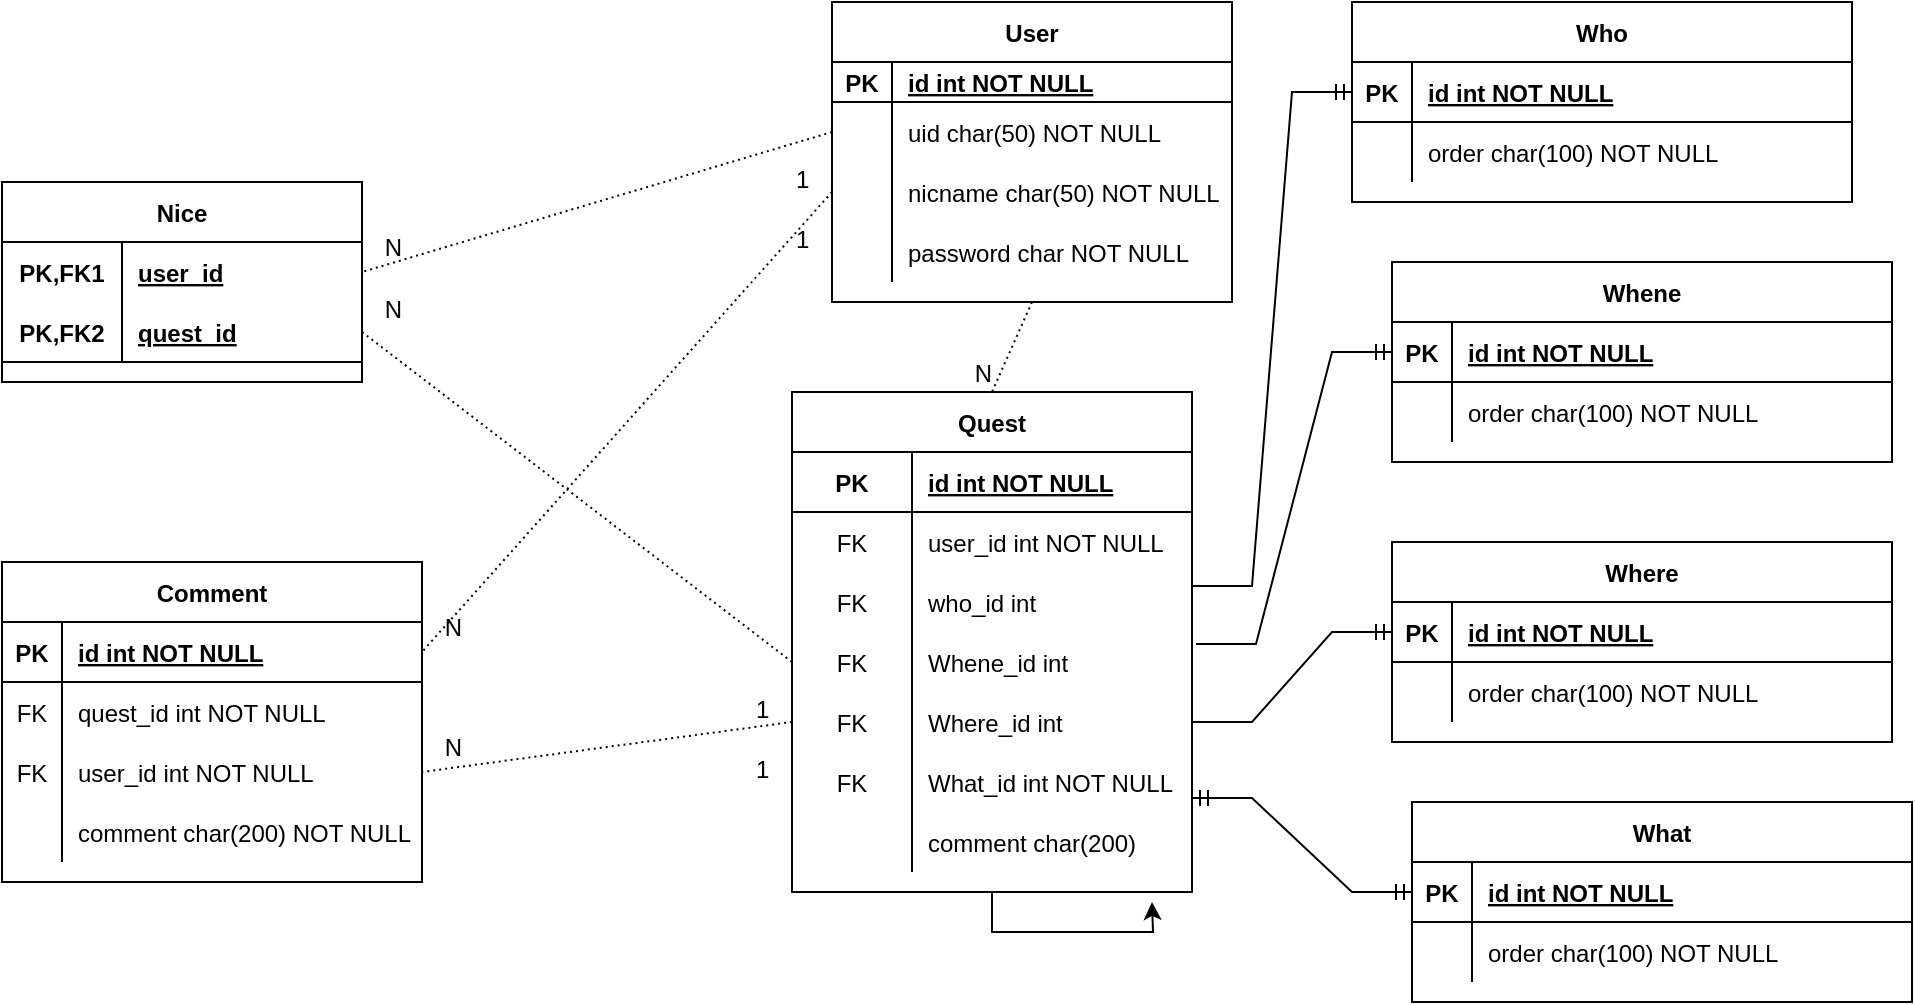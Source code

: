 <mxfile version="17.4.6" type="device"><diagram id="R2lEEEUBdFMjLlhIrx00" name="Page-1"><mxGraphModel dx="1910" dy="1292" grid="1" gridSize="10" guides="1" tooltips="1" connect="1" arrows="1" fold="1" page="1" pageScale="1" pageWidth="850" pageHeight="1100" math="0" shadow="0" extFonts="Permanent Marker^https://fonts.googleapis.com/css?family=Permanent+Marker"><root><mxCell id="0"/><mxCell id="1" parent="0"/><mxCell id="hiJHNLQZDuQ2BVNEtVB4-1" value="User" style="shape=table;startSize=30;container=1;collapsible=1;childLayout=tableLayout;fixedRows=1;rowLines=0;fontStyle=1;align=center;resizeLast=1;" vertex="1" parent="1"><mxGeometry x="120" y="60" width="200" height="150" as="geometry"/></mxCell><mxCell id="hiJHNLQZDuQ2BVNEtVB4-2" value="" style="shape=tableRow;horizontal=0;startSize=0;swimlaneHead=0;swimlaneBody=0;fillColor=none;collapsible=0;dropTarget=0;points=[[0,0.5],[1,0.5]];portConstraint=eastwest;top=0;left=0;right=0;bottom=1;" vertex="1" parent="hiJHNLQZDuQ2BVNEtVB4-1"><mxGeometry y="30" width="200" height="20" as="geometry"/></mxCell><mxCell id="hiJHNLQZDuQ2BVNEtVB4-3" value="PK" style="shape=partialRectangle;connectable=0;fillColor=none;top=0;left=0;bottom=0;right=0;fontStyle=1;overflow=hidden;" vertex="1" parent="hiJHNLQZDuQ2BVNEtVB4-2"><mxGeometry width="30" height="20" as="geometry"><mxRectangle width="30" height="20" as="alternateBounds"/></mxGeometry></mxCell><mxCell id="hiJHNLQZDuQ2BVNEtVB4-4" value="id int NOT NULL" style="shape=partialRectangle;connectable=0;fillColor=none;top=0;left=0;bottom=0;right=0;align=left;spacingLeft=6;fontStyle=5;overflow=hidden;" vertex="1" parent="hiJHNLQZDuQ2BVNEtVB4-2"><mxGeometry x="30" width="170" height="20" as="geometry"><mxRectangle width="170" height="20" as="alternateBounds"/></mxGeometry></mxCell><mxCell id="hiJHNLQZDuQ2BVNEtVB4-5" value="" style="shape=tableRow;horizontal=0;startSize=0;swimlaneHead=0;swimlaneBody=0;fillColor=none;collapsible=0;dropTarget=0;points=[[0,0.5],[1,0.5]];portConstraint=eastwest;top=0;left=0;right=0;bottom=0;" vertex="1" parent="hiJHNLQZDuQ2BVNEtVB4-1"><mxGeometry y="50" width="200" height="30" as="geometry"/></mxCell><mxCell id="hiJHNLQZDuQ2BVNEtVB4-6" value="" style="shape=partialRectangle;connectable=0;fillColor=none;top=0;left=0;bottom=0;right=0;editable=1;overflow=hidden;" vertex="1" parent="hiJHNLQZDuQ2BVNEtVB4-5"><mxGeometry width="30" height="30" as="geometry"><mxRectangle width="30" height="30" as="alternateBounds"/></mxGeometry></mxCell><mxCell id="hiJHNLQZDuQ2BVNEtVB4-7" value="uid char(50) NOT NULL" style="shape=partialRectangle;connectable=0;fillColor=none;top=0;left=0;bottom=0;right=0;align=left;spacingLeft=6;overflow=hidden;" vertex="1" parent="hiJHNLQZDuQ2BVNEtVB4-5"><mxGeometry x="30" width="170" height="30" as="geometry"><mxRectangle width="170" height="30" as="alternateBounds"/></mxGeometry></mxCell><mxCell id="hiJHNLQZDuQ2BVNEtVB4-8" value="" style="shape=tableRow;horizontal=0;startSize=0;swimlaneHead=0;swimlaneBody=0;fillColor=none;collapsible=0;dropTarget=0;points=[[0,0.5],[1,0.5]];portConstraint=eastwest;top=0;left=0;right=0;bottom=0;" vertex="1" parent="hiJHNLQZDuQ2BVNEtVB4-1"><mxGeometry y="80" width="200" height="30" as="geometry"/></mxCell><mxCell id="hiJHNLQZDuQ2BVNEtVB4-9" value="" style="shape=partialRectangle;connectable=0;fillColor=none;top=0;left=0;bottom=0;right=0;editable=1;overflow=hidden;" vertex="1" parent="hiJHNLQZDuQ2BVNEtVB4-8"><mxGeometry width="30" height="30" as="geometry"><mxRectangle width="30" height="30" as="alternateBounds"/></mxGeometry></mxCell><mxCell id="hiJHNLQZDuQ2BVNEtVB4-10" value="nicname char(50) NOT NULL" style="shape=partialRectangle;connectable=0;fillColor=none;top=0;left=0;bottom=0;right=0;align=left;spacingLeft=6;overflow=hidden;" vertex="1" parent="hiJHNLQZDuQ2BVNEtVB4-8"><mxGeometry x="30" width="170" height="30" as="geometry"><mxRectangle width="170" height="30" as="alternateBounds"/></mxGeometry></mxCell><mxCell id="hiJHNLQZDuQ2BVNEtVB4-11" value="" style="shape=tableRow;horizontal=0;startSize=0;swimlaneHead=0;swimlaneBody=0;fillColor=none;collapsible=0;dropTarget=0;points=[[0,0.5],[1,0.5]];portConstraint=eastwest;top=0;left=0;right=0;bottom=0;" vertex="1" parent="hiJHNLQZDuQ2BVNEtVB4-1"><mxGeometry y="110" width="200" height="30" as="geometry"/></mxCell><mxCell id="hiJHNLQZDuQ2BVNEtVB4-12" value="" style="shape=partialRectangle;connectable=0;fillColor=none;top=0;left=0;bottom=0;right=0;editable=1;overflow=hidden;" vertex="1" parent="hiJHNLQZDuQ2BVNEtVB4-11"><mxGeometry width="30" height="30" as="geometry"><mxRectangle width="30" height="30" as="alternateBounds"/></mxGeometry></mxCell><mxCell id="hiJHNLQZDuQ2BVNEtVB4-13" value="password char NOT NULL" style="shape=partialRectangle;connectable=0;fillColor=none;top=0;left=0;bottom=0;right=0;align=left;spacingLeft=6;overflow=hidden;" vertex="1" parent="hiJHNLQZDuQ2BVNEtVB4-11"><mxGeometry x="30" width="170" height="30" as="geometry"><mxRectangle width="170" height="30" as="alternateBounds"/></mxGeometry></mxCell><mxCell id="hiJHNLQZDuQ2BVNEtVB4-40" style="edgeStyle=orthogonalEdgeStyle;rounded=0;orthogonalLoop=1;jettySize=auto;html=1;exitX=0.5;exitY=1;exitDx=0;exitDy=0;" edge="1" parent="1" source="hiJHNLQZDuQ2BVNEtVB4-27" target="hiJHNLQZDuQ2BVNEtVB4-41"><mxGeometry relative="1" as="geometry"><mxPoint x="280" y="510" as="targetPoint"/></mxGeometry></mxCell><mxCell id="hiJHNLQZDuQ2BVNEtVB4-27" value="Quest" style="shape=table;startSize=30;container=1;collapsible=1;childLayout=tableLayout;fixedRows=1;rowLines=0;fontStyle=1;align=center;resizeLast=1;" vertex="1" parent="1"><mxGeometry x="100" y="255" width="200" height="250" as="geometry"/></mxCell><mxCell id="hiJHNLQZDuQ2BVNEtVB4-31" value="" style="shape=tableRow;horizontal=0;startSize=0;swimlaneHead=0;swimlaneBody=0;fillColor=none;collapsible=0;dropTarget=0;points=[[0,0.5],[1,0.5]];portConstraint=eastwest;top=0;left=0;right=0;bottom=1;" vertex="1" parent="hiJHNLQZDuQ2BVNEtVB4-27"><mxGeometry y="30" width="200" height="30" as="geometry"/></mxCell><mxCell id="hiJHNLQZDuQ2BVNEtVB4-32" value="PK" style="shape=partialRectangle;connectable=0;fillColor=none;top=0;left=0;bottom=0;right=0;fontStyle=1;overflow=hidden;" vertex="1" parent="hiJHNLQZDuQ2BVNEtVB4-31"><mxGeometry width="60" height="30" as="geometry"><mxRectangle width="60" height="30" as="alternateBounds"/></mxGeometry></mxCell><mxCell id="hiJHNLQZDuQ2BVNEtVB4-33" value="id int NOT NULL" style="shape=partialRectangle;connectable=0;fillColor=none;top=0;left=0;bottom=0;right=0;align=left;spacingLeft=6;fontStyle=5;overflow=hidden;" vertex="1" parent="hiJHNLQZDuQ2BVNEtVB4-31"><mxGeometry x="60" width="140" height="30" as="geometry"><mxRectangle width="140" height="30" as="alternateBounds"/></mxGeometry></mxCell><mxCell id="hiJHNLQZDuQ2BVNEtVB4-52" value="" style="shape=tableRow;horizontal=0;startSize=0;swimlaneHead=0;swimlaneBody=0;fillColor=none;collapsible=0;dropTarget=0;points=[[0,0.5],[1,0.5]];portConstraint=eastwest;top=0;left=0;right=0;bottom=0;" vertex="1" parent="hiJHNLQZDuQ2BVNEtVB4-27"><mxGeometry y="60" width="200" height="30" as="geometry"/></mxCell><mxCell id="hiJHNLQZDuQ2BVNEtVB4-53" value="FK" style="shape=partialRectangle;connectable=0;fillColor=none;top=0;left=0;bottom=0;right=0;fontStyle=0;overflow=hidden;" vertex="1" parent="hiJHNLQZDuQ2BVNEtVB4-52"><mxGeometry width="60" height="30" as="geometry"><mxRectangle width="60" height="30" as="alternateBounds"/></mxGeometry></mxCell><mxCell id="hiJHNLQZDuQ2BVNEtVB4-54" value="user_id int NOT NULL" style="shape=partialRectangle;connectable=0;fillColor=none;top=0;left=0;bottom=0;right=0;align=left;spacingLeft=6;fontStyle=0;overflow=hidden;" vertex="1" parent="hiJHNLQZDuQ2BVNEtVB4-52"><mxGeometry x="60" width="140" height="30" as="geometry"><mxRectangle width="140" height="30" as="alternateBounds"/></mxGeometry></mxCell><mxCell id="hiJHNLQZDuQ2BVNEtVB4-34" value="" style="shape=tableRow;horizontal=0;startSize=0;swimlaneHead=0;swimlaneBody=0;fillColor=none;collapsible=0;dropTarget=0;points=[[0,0.5],[1,0.5]];portConstraint=eastwest;top=0;left=0;right=0;bottom=0;" vertex="1" parent="hiJHNLQZDuQ2BVNEtVB4-27"><mxGeometry y="90" width="200" height="30" as="geometry"/></mxCell><mxCell id="hiJHNLQZDuQ2BVNEtVB4-35" value="FK" style="shape=partialRectangle;connectable=0;fillColor=none;top=0;left=0;bottom=0;right=0;editable=1;overflow=hidden;" vertex="1" parent="hiJHNLQZDuQ2BVNEtVB4-34"><mxGeometry width="60" height="30" as="geometry"><mxRectangle width="60" height="30" as="alternateBounds"/></mxGeometry></mxCell><mxCell id="hiJHNLQZDuQ2BVNEtVB4-36" value="who_id int" style="shape=partialRectangle;connectable=0;fillColor=none;top=0;left=0;bottom=0;right=0;align=left;spacingLeft=6;overflow=hidden;" vertex="1" parent="hiJHNLQZDuQ2BVNEtVB4-34"><mxGeometry x="60" width="140" height="30" as="geometry"><mxRectangle width="140" height="30" as="alternateBounds"/></mxGeometry></mxCell><mxCell id="hiJHNLQZDuQ2BVNEtVB4-37" value="" style="shape=tableRow;horizontal=0;startSize=0;swimlaneHead=0;swimlaneBody=0;fillColor=none;collapsible=0;dropTarget=0;points=[[0,0.5],[1,0.5]];portConstraint=eastwest;top=0;left=0;right=0;bottom=0;" vertex="1" parent="hiJHNLQZDuQ2BVNEtVB4-27"><mxGeometry y="120" width="200" height="30" as="geometry"/></mxCell><mxCell id="hiJHNLQZDuQ2BVNEtVB4-38" value="FK" style="shape=partialRectangle;connectable=0;fillColor=none;top=0;left=0;bottom=0;right=0;editable=1;overflow=hidden;" vertex="1" parent="hiJHNLQZDuQ2BVNEtVB4-37"><mxGeometry width="60" height="30" as="geometry"><mxRectangle width="60" height="30" as="alternateBounds"/></mxGeometry></mxCell><mxCell id="hiJHNLQZDuQ2BVNEtVB4-39" value="Whene_id int " style="shape=partialRectangle;connectable=0;fillColor=none;top=0;left=0;bottom=0;right=0;align=left;spacingLeft=6;overflow=hidden;" vertex="1" parent="hiJHNLQZDuQ2BVNEtVB4-37"><mxGeometry x="60" width="140" height="30" as="geometry"><mxRectangle width="140" height="30" as="alternateBounds"/></mxGeometry></mxCell><mxCell id="hiJHNLQZDuQ2BVNEtVB4-42" value="" style="shape=tableRow;horizontal=0;startSize=0;swimlaneHead=0;swimlaneBody=0;fillColor=none;collapsible=0;dropTarget=0;points=[[0,0.5],[1,0.5]];portConstraint=eastwest;top=0;left=0;right=0;bottom=0;" vertex="1" parent="hiJHNLQZDuQ2BVNEtVB4-27"><mxGeometry y="150" width="200" height="30" as="geometry"/></mxCell><mxCell id="hiJHNLQZDuQ2BVNEtVB4-43" value="FK" style="shape=partialRectangle;connectable=0;fillColor=none;top=0;left=0;bottom=0;right=0;fontStyle=0;overflow=hidden;" vertex="1" parent="hiJHNLQZDuQ2BVNEtVB4-42"><mxGeometry width="60" height="30" as="geometry"><mxRectangle width="60" height="30" as="alternateBounds"/></mxGeometry></mxCell><mxCell id="hiJHNLQZDuQ2BVNEtVB4-44" value="Where_id int" style="shape=partialRectangle;connectable=0;fillColor=none;top=0;left=0;bottom=0;right=0;align=left;spacingLeft=6;fontStyle=0;overflow=hidden;" vertex="1" parent="hiJHNLQZDuQ2BVNEtVB4-42"><mxGeometry x="60" width="140" height="30" as="geometry"><mxRectangle width="140" height="30" as="alternateBounds"/></mxGeometry></mxCell><mxCell id="hiJHNLQZDuQ2BVNEtVB4-46" value="" style="shape=tableRow;horizontal=0;startSize=0;swimlaneHead=0;swimlaneBody=0;fillColor=none;collapsible=0;dropTarget=0;points=[[0,0.5],[1,0.5]];portConstraint=eastwest;top=0;left=0;right=0;bottom=0;" vertex="1" parent="hiJHNLQZDuQ2BVNEtVB4-27"><mxGeometry y="180" width="200" height="30" as="geometry"/></mxCell><mxCell id="hiJHNLQZDuQ2BVNEtVB4-47" value="FK" style="shape=partialRectangle;connectable=0;fillColor=none;top=0;left=0;bottom=0;right=0;fontStyle=0;overflow=hidden;" vertex="1" parent="hiJHNLQZDuQ2BVNEtVB4-46"><mxGeometry width="60" height="30" as="geometry"><mxRectangle width="60" height="30" as="alternateBounds"/></mxGeometry></mxCell><mxCell id="hiJHNLQZDuQ2BVNEtVB4-48" value="What_id int NOT NULL" style="shape=partialRectangle;connectable=0;fillColor=none;top=0;left=0;bottom=0;right=0;align=left;spacingLeft=6;fontStyle=0;overflow=hidden;" vertex="1" parent="hiJHNLQZDuQ2BVNEtVB4-46"><mxGeometry x="60" width="140" height="30" as="geometry"><mxRectangle width="140" height="30" as="alternateBounds"/></mxGeometry></mxCell><mxCell id="hiJHNLQZDuQ2BVNEtVB4-49" value="" style="shape=tableRow;horizontal=0;startSize=0;swimlaneHead=0;swimlaneBody=0;fillColor=none;collapsible=0;dropTarget=0;points=[[0,0.5],[1,0.5]];portConstraint=eastwest;top=0;left=0;right=0;bottom=0;" vertex="1" parent="hiJHNLQZDuQ2BVNEtVB4-27"><mxGeometry y="210" width="200" height="30" as="geometry"/></mxCell><mxCell id="hiJHNLQZDuQ2BVNEtVB4-50" value="" style="shape=partialRectangle;connectable=0;fillColor=none;top=0;left=0;bottom=0;right=0;fontStyle=0;overflow=hidden;" vertex="1" parent="hiJHNLQZDuQ2BVNEtVB4-49"><mxGeometry width="60" height="30" as="geometry"><mxRectangle width="60" height="30" as="alternateBounds"/></mxGeometry></mxCell><mxCell id="hiJHNLQZDuQ2BVNEtVB4-51" value="comment char(200)" style="shape=partialRectangle;connectable=0;fillColor=none;top=0;left=0;bottom=0;right=0;align=left;spacingLeft=6;fontStyle=0;overflow=hidden;" vertex="1" parent="hiJHNLQZDuQ2BVNEtVB4-49"><mxGeometry x="60" width="140" height="30" as="geometry"><mxRectangle width="140" height="30" as="alternateBounds"/></mxGeometry></mxCell><mxCell id="hiJHNLQZDuQ2BVNEtVB4-55" value="Who" style="shape=table;startSize=30;container=1;collapsible=1;childLayout=tableLayout;fixedRows=1;rowLines=0;fontStyle=1;align=center;resizeLast=1;" vertex="1" parent="1"><mxGeometry x="380" y="60" width="250" height="100" as="geometry"/></mxCell><mxCell id="hiJHNLQZDuQ2BVNEtVB4-56" value="" style="shape=partialRectangle;collapsible=0;dropTarget=0;pointerEvents=0;fillColor=none;points=[[0,0.5],[1,0.5]];portConstraint=eastwest;top=0;left=0;right=0;bottom=1;" vertex="1" parent="hiJHNLQZDuQ2BVNEtVB4-55"><mxGeometry y="30" width="250" height="30" as="geometry"/></mxCell><mxCell id="hiJHNLQZDuQ2BVNEtVB4-57" value="PK" style="shape=partialRectangle;overflow=hidden;connectable=0;fillColor=none;top=0;left=0;bottom=0;right=0;fontStyle=1;" vertex="1" parent="hiJHNLQZDuQ2BVNEtVB4-56"><mxGeometry width="30" height="30" as="geometry"><mxRectangle width="30" height="30" as="alternateBounds"/></mxGeometry></mxCell><mxCell id="hiJHNLQZDuQ2BVNEtVB4-58" value="id int NOT NULL " style="shape=partialRectangle;overflow=hidden;connectable=0;fillColor=none;top=0;left=0;bottom=0;right=0;align=left;spacingLeft=6;fontStyle=5;" vertex="1" parent="hiJHNLQZDuQ2BVNEtVB4-56"><mxGeometry x="30" width="220" height="30" as="geometry"><mxRectangle width="220" height="30" as="alternateBounds"/></mxGeometry></mxCell><mxCell id="hiJHNLQZDuQ2BVNEtVB4-59" value="" style="shape=partialRectangle;collapsible=0;dropTarget=0;pointerEvents=0;fillColor=none;points=[[0,0.5],[1,0.5]];portConstraint=eastwest;top=0;left=0;right=0;bottom=0;" vertex="1" parent="hiJHNLQZDuQ2BVNEtVB4-55"><mxGeometry y="60" width="250" height="30" as="geometry"/></mxCell><mxCell id="hiJHNLQZDuQ2BVNEtVB4-60" value="" style="shape=partialRectangle;overflow=hidden;connectable=0;fillColor=none;top=0;left=0;bottom=0;right=0;" vertex="1" parent="hiJHNLQZDuQ2BVNEtVB4-59"><mxGeometry width="30" height="30" as="geometry"><mxRectangle width="30" height="30" as="alternateBounds"/></mxGeometry></mxCell><mxCell id="hiJHNLQZDuQ2BVNEtVB4-61" value="order char(100) NOT NULL" style="shape=partialRectangle;overflow=hidden;connectable=0;fillColor=none;top=0;left=0;bottom=0;right=0;align=left;spacingLeft=6;" vertex="1" parent="hiJHNLQZDuQ2BVNEtVB4-59"><mxGeometry x="30" width="220" height="30" as="geometry"><mxRectangle width="220" height="30" as="alternateBounds"/></mxGeometry></mxCell><mxCell id="hiJHNLQZDuQ2BVNEtVB4-62" value="Whene" style="shape=table;startSize=30;container=1;collapsible=1;childLayout=tableLayout;fixedRows=1;rowLines=0;fontStyle=1;align=center;resizeLast=1;" vertex="1" parent="1"><mxGeometry x="400" y="190" width="250" height="100" as="geometry"/></mxCell><mxCell id="hiJHNLQZDuQ2BVNEtVB4-63" value="" style="shape=partialRectangle;collapsible=0;dropTarget=0;pointerEvents=0;fillColor=none;points=[[0,0.5],[1,0.5]];portConstraint=eastwest;top=0;left=0;right=0;bottom=1;" vertex="1" parent="hiJHNLQZDuQ2BVNEtVB4-62"><mxGeometry y="30" width="250" height="30" as="geometry"/></mxCell><mxCell id="hiJHNLQZDuQ2BVNEtVB4-64" value="PK" style="shape=partialRectangle;overflow=hidden;connectable=0;fillColor=none;top=0;left=0;bottom=0;right=0;fontStyle=1;" vertex="1" parent="hiJHNLQZDuQ2BVNEtVB4-63"><mxGeometry width="30" height="30" as="geometry"><mxRectangle width="30" height="30" as="alternateBounds"/></mxGeometry></mxCell><mxCell id="hiJHNLQZDuQ2BVNEtVB4-65" value="id int NOT NULL " style="shape=partialRectangle;overflow=hidden;connectable=0;fillColor=none;top=0;left=0;bottom=0;right=0;align=left;spacingLeft=6;fontStyle=5;" vertex="1" parent="hiJHNLQZDuQ2BVNEtVB4-63"><mxGeometry x="30" width="220" height="30" as="geometry"><mxRectangle width="220" height="30" as="alternateBounds"/></mxGeometry></mxCell><mxCell id="hiJHNLQZDuQ2BVNEtVB4-66" value="" style="shape=partialRectangle;collapsible=0;dropTarget=0;pointerEvents=0;fillColor=none;points=[[0,0.5],[1,0.5]];portConstraint=eastwest;top=0;left=0;right=0;bottom=0;" vertex="1" parent="hiJHNLQZDuQ2BVNEtVB4-62"><mxGeometry y="60" width="250" height="30" as="geometry"/></mxCell><mxCell id="hiJHNLQZDuQ2BVNEtVB4-67" value="" style="shape=partialRectangle;overflow=hidden;connectable=0;fillColor=none;top=0;left=0;bottom=0;right=0;" vertex="1" parent="hiJHNLQZDuQ2BVNEtVB4-66"><mxGeometry width="30" height="30" as="geometry"><mxRectangle width="30" height="30" as="alternateBounds"/></mxGeometry></mxCell><mxCell id="hiJHNLQZDuQ2BVNEtVB4-68" value="order char(100) NOT NULL" style="shape=partialRectangle;overflow=hidden;connectable=0;fillColor=none;top=0;left=0;bottom=0;right=0;align=left;spacingLeft=6;" vertex="1" parent="hiJHNLQZDuQ2BVNEtVB4-66"><mxGeometry x="30" width="220" height="30" as="geometry"><mxRectangle width="220" height="30" as="alternateBounds"/></mxGeometry></mxCell><mxCell id="hiJHNLQZDuQ2BVNEtVB4-69" value="Where" style="shape=table;startSize=30;container=1;collapsible=1;childLayout=tableLayout;fixedRows=1;rowLines=0;fontStyle=1;align=center;resizeLast=1;" vertex="1" parent="1"><mxGeometry x="400" y="330" width="250" height="100" as="geometry"/></mxCell><mxCell id="hiJHNLQZDuQ2BVNEtVB4-70" value="" style="shape=partialRectangle;collapsible=0;dropTarget=0;pointerEvents=0;fillColor=none;points=[[0,0.5],[1,0.5]];portConstraint=eastwest;top=0;left=0;right=0;bottom=1;" vertex="1" parent="hiJHNLQZDuQ2BVNEtVB4-69"><mxGeometry y="30" width="250" height="30" as="geometry"/></mxCell><mxCell id="hiJHNLQZDuQ2BVNEtVB4-71" value="PK" style="shape=partialRectangle;overflow=hidden;connectable=0;fillColor=none;top=0;left=0;bottom=0;right=0;fontStyle=1;" vertex="1" parent="hiJHNLQZDuQ2BVNEtVB4-70"><mxGeometry width="30" height="30" as="geometry"><mxRectangle width="30" height="30" as="alternateBounds"/></mxGeometry></mxCell><mxCell id="hiJHNLQZDuQ2BVNEtVB4-72" value="id int NOT NULL " style="shape=partialRectangle;overflow=hidden;connectable=0;fillColor=none;top=0;left=0;bottom=0;right=0;align=left;spacingLeft=6;fontStyle=5;" vertex="1" parent="hiJHNLQZDuQ2BVNEtVB4-70"><mxGeometry x="30" width="220" height="30" as="geometry"><mxRectangle width="220" height="30" as="alternateBounds"/></mxGeometry></mxCell><mxCell id="hiJHNLQZDuQ2BVNEtVB4-73" value="" style="shape=partialRectangle;collapsible=0;dropTarget=0;pointerEvents=0;fillColor=none;points=[[0,0.5],[1,0.5]];portConstraint=eastwest;top=0;left=0;right=0;bottom=0;" vertex="1" parent="hiJHNLQZDuQ2BVNEtVB4-69"><mxGeometry y="60" width="250" height="30" as="geometry"/></mxCell><mxCell id="hiJHNLQZDuQ2BVNEtVB4-74" value="" style="shape=partialRectangle;overflow=hidden;connectable=0;fillColor=none;top=0;left=0;bottom=0;right=0;" vertex="1" parent="hiJHNLQZDuQ2BVNEtVB4-73"><mxGeometry width="30" height="30" as="geometry"><mxRectangle width="30" height="30" as="alternateBounds"/></mxGeometry></mxCell><mxCell id="hiJHNLQZDuQ2BVNEtVB4-75" value="order char(100) NOT NULL" style="shape=partialRectangle;overflow=hidden;connectable=0;fillColor=none;top=0;left=0;bottom=0;right=0;align=left;spacingLeft=6;" vertex="1" parent="hiJHNLQZDuQ2BVNEtVB4-73"><mxGeometry x="30" width="220" height="30" as="geometry"><mxRectangle width="220" height="30" as="alternateBounds"/></mxGeometry></mxCell><mxCell id="hiJHNLQZDuQ2BVNEtVB4-76" value="What" style="shape=table;startSize=30;container=1;collapsible=1;childLayout=tableLayout;fixedRows=1;rowLines=0;fontStyle=1;align=center;resizeLast=1;" vertex="1" parent="1"><mxGeometry x="410" y="460" width="250" height="100" as="geometry"/></mxCell><mxCell id="hiJHNLQZDuQ2BVNEtVB4-77" value="" style="shape=partialRectangle;collapsible=0;dropTarget=0;pointerEvents=0;fillColor=none;points=[[0,0.5],[1,0.5]];portConstraint=eastwest;top=0;left=0;right=0;bottom=1;" vertex="1" parent="hiJHNLQZDuQ2BVNEtVB4-76"><mxGeometry y="30" width="250" height="30" as="geometry"/></mxCell><mxCell id="hiJHNLQZDuQ2BVNEtVB4-78" value="PK" style="shape=partialRectangle;overflow=hidden;connectable=0;fillColor=none;top=0;left=0;bottom=0;right=0;fontStyle=1;" vertex="1" parent="hiJHNLQZDuQ2BVNEtVB4-77"><mxGeometry width="30" height="30" as="geometry"><mxRectangle width="30" height="30" as="alternateBounds"/></mxGeometry></mxCell><mxCell id="hiJHNLQZDuQ2BVNEtVB4-79" value="id int NOT NULL " style="shape=partialRectangle;overflow=hidden;connectable=0;fillColor=none;top=0;left=0;bottom=0;right=0;align=left;spacingLeft=6;fontStyle=5;" vertex="1" parent="hiJHNLQZDuQ2BVNEtVB4-77"><mxGeometry x="30" width="220" height="30" as="geometry"><mxRectangle width="220" height="30" as="alternateBounds"/></mxGeometry></mxCell><mxCell id="hiJHNLQZDuQ2BVNEtVB4-80" value="" style="shape=partialRectangle;collapsible=0;dropTarget=0;pointerEvents=0;fillColor=none;points=[[0,0.5],[1,0.5]];portConstraint=eastwest;top=0;left=0;right=0;bottom=0;" vertex="1" parent="hiJHNLQZDuQ2BVNEtVB4-76"><mxGeometry y="60" width="250" height="30" as="geometry"/></mxCell><mxCell id="hiJHNLQZDuQ2BVNEtVB4-81" value="" style="shape=partialRectangle;overflow=hidden;connectable=0;fillColor=none;top=0;left=0;bottom=0;right=0;" vertex="1" parent="hiJHNLQZDuQ2BVNEtVB4-80"><mxGeometry width="30" height="30" as="geometry"><mxRectangle width="30" height="30" as="alternateBounds"/></mxGeometry></mxCell><mxCell id="hiJHNLQZDuQ2BVNEtVB4-82" value="order char(100) NOT NULL" style="shape=partialRectangle;overflow=hidden;connectable=0;fillColor=none;top=0;left=0;bottom=0;right=0;align=left;spacingLeft=6;" vertex="1" parent="hiJHNLQZDuQ2BVNEtVB4-80"><mxGeometry x="30" width="220" height="30" as="geometry"><mxRectangle width="220" height="30" as="alternateBounds"/></mxGeometry></mxCell><mxCell id="hiJHNLQZDuQ2BVNEtVB4-86" value="" style="edgeStyle=entityRelationEdgeStyle;fontSize=12;html=1;endArrow=ERmandOne;rounded=0;exitX=1;exitY=0.5;exitDx=0;exitDy=0;" edge="1" parent="1" source="hiJHNLQZDuQ2BVNEtVB4-42" target="hiJHNLQZDuQ2BVNEtVB4-70"><mxGeometry width="100" height="100" relative="1" as="geometry"><mxPoint x="340" y="420" as="sourcePoint"/><mxPoint x="440" y="320" as="targetPoint"/></mxGeometry></mxCell><mxCell id="hiJHNLQZDuQ2BVNEtVB4-87" value="" style="edgeStyle=entityRelationEdgeStyle;fontSize=12;html=1;endArrow=ERmandOne;rounded=0;exitX=1.01;exitY=0.2;exitDx=0;exitDy=0;entryX=0;entryY=0.5;entryDx=0;entryDy=0;exitPerimeter=0;" edge="1" parent="1" source="hiJHNLQZDuQ2BVNEtVB4-37" target="hiJHNLQZDuQ2BVNEtVB4-63"><mxGeometry width="100" height="100" relative="1" as="geometry"><mxPoint x="330" y="455" as="sourcePoint"/><mxPoint x="410" y="385" as="targetPoint"/></mxGeometry></mxCell><mxCell id="hiJHNLQZDuQ2BVNEtVB4-88" value="" style="edgeStyle=entityRelationEdgeStyle;fontSize=12;html=1;endArrow=ERmandOne;rounded=0;exitX=1;exitY=0.233;exitDx=0;exitDy=0;exitPerimeter=0;" edge="1" parent="1" source="hiJHNLQZDuQ2BVNEtVB4-34" target="hiJHNLQZDuQ2BVNEtVB4-56"><mxGeometry width="100" height="100" relative="1" as="geometry"><mxPoint x="310" y="350" as="sourcePoint"/><mxPoint x="390" y="280" as="targetPoint"/></mxGeometry></mxCell><mxCell id="hiJHNLQZDuQ2BVNEtVB4-89" value="" style="edgeStyle=entityRelationEdgeStyle;fontSize=12;html=1;endArrow=ERmandOne;startArrow=ERmandOne;rounded=0;exitX=1;exitY=0.767;exitDx=0;exitDy=0;exitPerimeter=0;" edge="1" parent="1" source="hiJHNLQZDuQ2BVNEtVB4-46" target="hiJHNLQZDuQ2BVNEtVB4-77"><mxGeometry width="100" height="100" relative="1" as="geometry"><mxPoint x="310" y="630" as="sourcePoint"/><mxPoint x="410" y="530" as="targetPoint"/></mxGeometry></mxCell><mxCell id="hiJHNLQZDuQ2BVNEtVB4-93" value="" style="endArrow=none;html=1;rounded=0;dashed=1;dashPattern=1 2;exitX=0.5;exitY=1;exitDx=0;exitDy=0;entryX=0.5;entryY=0;entryDx=0;entryDy=0;" edge="1" parent="1" source="hiJHNLQZDuQ2BVNEtVB4-1" target="hiJHNLQZDuQ2BVNEtVB4-27"><mxGeometry relative="1" as="geometry"><mxPoint x="310" y="370" as="sourcePoint"/><mxPoint x="470" y="370" as="targetPoint"/></mxGeometry></mxCell><mxCell id="hiJHNLQZDuQ2BVNEtVB4-94" value="N" style="resizable=0;html=1;align=right;verticalAlign=bottom;" connectable="0" vertex="1" parent="hiJHNLQZDuQ2BVNEtVB4-93"><mxGeometry x="1" relative="1" as="geometry"/></mxCell><mxCell id="hiJHNLQZDuQ2BVNEtVB4-95" value="Comment" style="shape=table;startSize=30;container=1;collapsible=1;childLayout=tableLayout;fixedRows=1;rowLines=0;fontStyle=1;align=center;resizeLast=1;" vertex="1" parent="1"><mxGeometry x="-295" y="340" width="210" height="160" as="geometry"/></mxCell><mxCell id="hiJHNLQZDuQ2BVNEtVB4-96" value="" style="shape=tableRow;horizontal=0;startSize=0;swimlaneHead=0;swimlaneBody=0;fillColor=none;collapsible=0;dropTarget=0;points=[[0,0.5],[1,0.5]];portConstraint=eastwest;top=0;left=0;right=0;bottom=1;" vertex="1" parent="hiJHNLQZDuQ2BVNEtVB4-95"><mxGeometry y="30" width="210" height="30" as="geometry"/></mxCell><mxCell id="hiJHNLQZDuQ2BVNEtVB4-97" value="PK" style="shape=partialRectangle;connectable=0;fillColor=none;top=0;left=0;bottom=0;right=0;fontStyle=1;overflow=hidden;" vertex="1" parent="hiJHNLQZDuQ2BVNEtVB4-96"><mxGeometry width="30" height="30" as="geometry"><mxRectangle width="30" height="30" as="alternateBounds"/></mxGeometry></mxCell><mxCell id="hiJHNLQZDuQ2BVNEtVB4-98" value="id int NOT NULL" style="shape=partialRectangle;connectable=0;fillColor=none;top=0;left=0;bottom=0;right=0;align=left;spacingLeft=6;fontStyle=5;overflow=hidden;" vertex="1" parent="hiJHNLQZDuQ2BVNEtVB4-96"><mxGeometry x="30" width="180" height="30" as="geometry"><mxRectangle width="180" height="30" as="alternateBounds"/></mxGeometry></mxCell><mxCell id="hiJHNLQZDuQ2BVNEtVB4-99" value="" style="shape=tableRow;horizontal=0;startSize=0;swimlaneHead=0;swimlaneBody=0;fillColor=none;collapsible=0;dropTarget=0;points=[[0,0.5],[1,0.5]];portConstraint=eastwest;top=0;left=0;right=0;bottom=0;" vertex="1" parent="hiJHNLQZDuQ2BVNEtVB4-95"><mxGeometry y="60" width="210" height="30" as="geometry"/></mxCell><mxCell id="hiJHNLQZDuQ2BVNEtVB4-100" value="FK" style="shape=partialRectangle;connectable=0;fillColor=none;top=0;left=0;bottom=0;right=0;editable=1;overflow=hidden;" vertex="1" parent="hiJHNLQZDuQ2BVNEtVB4-99"><mxGeometry width="30" height="30" as="geometry"><mxRectangle width="30" height="30" as="alternateBounds"/></mxGeometry></mxCell><mxCell id="hiJHNLQZDuQ2BVNEtVB4-101" value="quest_id int NOT NULL" style="shape=partialRectangle;connectable=0;fillColor=none;top=0;left=0;bottom=0;right=0;align=left;spacingLeft=6;overflow=hidden;" vertex="1" parent="hiJHNLQZDuQ2BVNEtVB4-99"><mxGeometry x="30" width="180" height="30" as="geometry"><mxRectangle width="180" height="30" as="alternateBounds"/></mxGeometry></mxCell><mxCell id="hiJHNLQZDuQ2BVNEtVB4-102" value="" style="shape=tableRow;horizontal=0;startSize=0;swimlaneHead=0;swimlaneBody=0;fillColor=none;collapsible=0;dropTarget=0;points=[[0,0.5],[1,0.5]];portConstraint=eastwest;top=0;left=0;right=0;bottom=0;" vertex="1" parent="hiJHNLQZDuQ2BVNEtVB4-95"><mxGeometry y="90" width="210" height="30" as="geometry"/></mxCell><mxCell id="hiJHNLQZDuQ2BVNEtVB4-103" value="FK" style="shape=partialRectangle;connectable=0;fillColor=none;top=0;left=0;bottom=0;right=0;editable=1;overflow=hidden;" vertex="1" parent="hiJHNLQZDuQ2BVNEtVB4-102"><mxGeometry width="30" height="30" as="geometry"><mxRectangle width="30" height="30" as="alternateBounds"/></mxGeometry></mxCell><mxCell id="hiJHNLQZDuQ2BVNEtVB4-104" value="user_id int NOT NULL" style="shape=partialRectangle;connectable=0;fillColor=none;top=0;left=0;bottom=0;right=0;align=left;spacingLeft=6;overflow=hidden;" vertex="1" parent="hiJHNLQZDuQ2BVNEtVB4-102"><mxGeometry x="30" width="180" height="30" as="geometry"><mxRectangle width="180" height="30" as="alternateBounds"/></mxGeometry></mxCell><mxCell id="hiJHNLQZDuQ2BVNEtVB4-105" value="" style="shape=tableRow;horizontal=0;startSize=0;swimlaneHead=0;swimlaneBody=0;fillColor=none;collapsible=0;dropTarget=0;points=[[0,0.5],[1,0.5]];portConstraint=eastwest;top=0;left=0;right=0;bottom=0;" vertex="1" parent="hiJHNLQZDuQ2BVNEtVB4-95"><mxGeometry y="120" width="210" height="30" as="geometry"/></mxCell><mxCell id="hiJHNLQZDuQ2BVNEtVB4-106" value="" style="shape=partialRectangle;connectable=0;fillColor=none;top=0;left=0;bottom=0;right=0;editable=1;overflow=hidden;" vertex="1" parent="hiJHNLQZDuQ2BVNEtVB4-105"><mxGeometry width="30" height="30" as="geometry"><mxRectangle width="30" height="30" as="alternateBounds"/></mxGeometry></mxCell><mxCell id="hiJHNLQZDuQ2BVNEtVB4-107" value="comment char(200) NOT NULL" style="shape=partialRectangle;connectable=0;fillColor=none;top=0;left=0;bottom=0;right=0;align=left;spacingLeft=6;overflow=hidden;" vertex="1" parent="hiJHNLQZDuQ2BVNEtVB4-105"><mxGeometry x="30" width="180" height="30" as="geometry"><mxRectangle width="180" height="30" as="alternateBounds"/></mxGeometry></mxCell><mxCell id="hiJHNLQZDuQ2BVNEtVB4-108" value="" style="endArrow=none;html=1;rounded=0;dashed=1;dashPattern=1 2;exitX=0;exitY=0.5;exitDx=0;exitDy=0;entryX=1;entryY=0.5;entryDx=0;entryDy=0;" edge="1" parent="1" source="hiJHNLQZDuQ2BVNEtVB4-42" target="hiJHNLQZDuQ2BVNEtVB4-102"><mxGeometry relative="1" as="geometry"><mxPoint x="20" y="538" as="sourcePoint"/><mxPoint x="-140" y="563" as="targetPoint"/></mxGeometry></mxCell><mxCell id="hiJHNLQZDuQ2BVNEtVB4-109" value="1" style="resizable=0;html=1;align=left;verticalAlign=bottom;" connectable="0" vertex="1" parent="hiJHNLQZDuQ2BVNEtVB4-108"><mxGeometry x="-1" relative="1" as="geometry"><mxPoint x="-20" y="32" as="offset"/></mxGeometry></mxCell><mxCell id="hiJHNLQZDuQ2BVNEtVB4-110" value="N" style="resizable=0;html=1;align=right;verticalAlign=bottom;" connectable="0" vertex="1" parent="hiJHNLQZDuQ2BVNEtVB4-108"><mxGeometry x="1" relative="1" as="geometry"><mxPoint x="20" y="-3" as="offset"/></mxGeometry></mxCell><mxCell id="hiJHNLQZDuQ2BVNEtVB4-111" value="" style="endArrow=none;html=1;rounded=0;dashed=1;dashPattern=1 2;exitX=0;exitY=0.5;exitDx=0;exitDy=0;entryX=1;entryY=0.5;entryDx=0;entryDy=0;" edge="1" parent="1" source="hiJHNLQZDuQ2BVNEtVB4-8" target="hiJHNLQZDuQ2BVNEtVB4-96"><mxGeometry relative="1" as="geometry"><mxPoint x="50" y="210" as="sourcePoint"/><mxPoint x="-110" y="235" as="targetPoint"/></mxGeometry></mxCell><mxCell id="hiJHNLQZDuQ2BVNEtVB4-112" value="1" style="resizable=0;html=1;align=left;verticalAlign=bottom;" connectable="0" vertex="1" parent="hiJHNLQZDuQ2BVNEtVB4-111"><mxGeometry x="-1" relative="1" as="geometry"><mxPoint x="-20" y="32" as="offset"/></mxGeometry></mxCell><mxCell id="hiJHNLQZDuQ2BVNEtVB4-113" value="N" style="resizable=0;html=1;align=right;verticalAlign=bottom;" connectable="0" vertex="1" parent="hiJHNLQZDuQ2BVNEtVB4-111"><mxGeometry x="1" relative="1" as="geometry"><mxPoint x="20" y="-3" as="offset"/></mxGeometry></mxCell><mxCell id="hiJHNLQZDuQ2BVNEtVB4-114" value="Nice" style="shape=table;startSize=30;container=1;collapsible=1;childLayout=tableLayout;fixedRows=1;rowLines=0;fontStyle=1;align=center;resizeLast=1;" vertex="1" parent="1"><mxGeometry x="-295" y="150" width="180" height="100" as="geometry"/></mxCell><mxCell id="hiJHNLQZDuQ2BVNEtVB4-115" value="" style="shape=tableRow;horizontal=0;startSize=0;swimlaneHead=0;swimlaneBody=0;fillColor=none;collapsible=0;dropTarget=0;points=[[0,0.5],[1,0.5]];portConstraint=eastwest;top=0;left=0;right=0;bottom=0;" vertex="1" parent="hiJHNLQZDuQ2BVNEtVB4-114"><mxGeometry y="30" width="180" height="30" as="geometry"/></mxCell><mxCell id="hiJHNLQZDuQ2BVNEtVB4-116" value="PK,FK1" style="shape=partialRectangle;connectable=0;fillColor=none;top=0;left=0;bottom=0;right=0;fontStyle=1;overflow=hidden;" vertex="1" parent="hiJHNLQZDuQ2BVNEtVB4-115"><mxGeometry width="60" height="30" as="geometry"><mxRectangle width="60" height="30" as="alternateBounds"/></mxGeometry></mxCell><mxCell id="hiJHNLQZDuQ2BVNEtVB4-117" value="user_id" style="shape=partialRectangle;connectable=0;fillColor=none;top=0;left=0;bottom=0;right=0;align=left;spacingLeft=6;fontStyle=5;overflow=hidden;" vertex="1" parent="hiJHNLQZDuQ2BVNEtVB4-115"><mxGeometry x="60" width="120" height="30" as="geometry"><mxRectangle width="120" height="30" as="alternateBounds"/></mxGeometry></mxCell><mxCell id="hiJHNLQZDuQ2BVNEtVB4-118" value="" style="shape=tableRow;horizontal=0;startSize=0;swimlaneHead=0;swimlaneBody=0;fillColor=none;collapsible=0;dropTarget=0;points=[[0,0.5],[1,0.5]];portConstraint=eastwest;top=0;left=0;right=0;bottom=1;" vertex="1" parent="hiJHNLQZDuQ2BVNEtVB4-114"><mxGeometry y="60" width="180" height="30" as="geometry"/></mxCell><mxCell id="hiJHNLQZDuQ2BVNEtVB4-119" value="PK,FK2" style="shape=partialRectangle;connectable=0;fillColor=none;top=0;left=0;bottom=0;right=0;fontStyle=1;overflow=hidden;" vertex="1" parent="hiJHNLQZDuQ2BVNEtVB4-118"><mxGeometry width="60" height="30" as="geometry"><mxRectangle width="60" height="30" as="alternateBounds"/></mxGeometry></mxCell><mxCell id="hiJHNLQZDuQ2BVNEtVB4-120" value="quest_id" style="shape=partialRectangle;connectable=0;fillColor=none;top=0;left=0;bottom=0;right=0;align=left;spacingLeft=6;fontStyle=5;overflow=hidden;" vertex="1" parent="hiJHNLQZDuQ2BVNEtVB4-118"><mxGeometry x="60" width="120" height="30" as="geometry"><mxRectangle width="120" height="30" as="alternateBounds"/></mxGeometry></mxCell><mxCell id="hiJHNLQZDuQ2BVNEtVB4-127" value="" style="endArrow=none;html=1;rounded=0;dashed=1;dashPattern=1 2;exitX=0;exitY=0.5;exitDx=0;exitDy=0;entryX=1;entryY=0.5;entryDx=0;entryDy=0;" edge="1" parent="1" source="hiJHNLQZDuQ2BVNEtVB4-5" target="hiJHNLQZDuQ2BVNEtVB4-115"><mxGeometry relative="1" as="geometry"><mxPoint x="90" y="110" as="sourcePoint"/><mxPoint x="-130" y="340" as="targetPoint"/></mxGeometry></mxCell><mxCell id="hiJHNLQZDuQ2BVNEtVB4-128" value="1" style="resizable=0;html=1;align=left;verticalAlign=bottom;" connectable="0" vertex="1" parent="hiJHNLQZDuQ2BVNEtVB4-127"><mxGeometry x="-1" relative="1" as="geometry"><mxPoint x="-20" y="32" as="offset"/></mxGeometry></mxCell><mxCell id="hiJHNLQZDuQ2BVNEtVB4-129" value="N" style="resizable=0;html=1;align=right;verticalAlign=bottom;" connectable="0" vertex="1" parent="hiJHNLQZDuQ2BVNEtVB4-127"><mxGeometry x="1" relative="1" as="geometry"><mxPoint x="20" y="-3" as="offset"/></mxGeometry></mxCell><mxCell id="hiJHNLQZDuQ2BVNEtVB4-130" value="" style="endArrow=none;html=1;rounded=0;dashed=1;dashPattern=1 2;exitX=0;exitY=0.5;exitDx=0;exitDy=0;entryX=1;entryY=0.5;entryDx=0;entryDy=0;" edge="1" parent="1" source="hiJHNLQZDuQ2BVNEtVB4-37" target="hiJHNLQZDuQ2BVNEtVB4-118"><mxGeometry relative="1" as="geometry"><mxPoint x="20" y="150" as="sourcePoint"/><mxPoint x="-200" y="380" as="targetPoint"/></mxGeometry></mxCell><mxCell id="hiJHNLQZDuQ2BVNEtVB4-131" value="1" style="resizable=0;html=1;align=left;verticalAlign=bottom;" connectable="0" vertex="1" parent="hiJHNLQZDuQ2BVNEtVB4-130"><mxGeometry x="-1" relative="1" as="geometry"><mxPoint x="-20" y="32" as="offset"/></mxGeometry></mxCell><mxCell id="hiJHNLQZDuQ2BVNEtVB4-132" value="N" style="resizable=0;html=1;align=right;verticalAlign=bottom;" connectable="0" vertex="1" parent="hiJHNLQZDuQ2BVNEtVB4-130"><mxGeometry x="1" relative="1" as="geometry"><mxPoint x="20" y="-3" as="offset"/></mxGeometry></mxCell></root></mxGraphModel></diagram></mxfile>